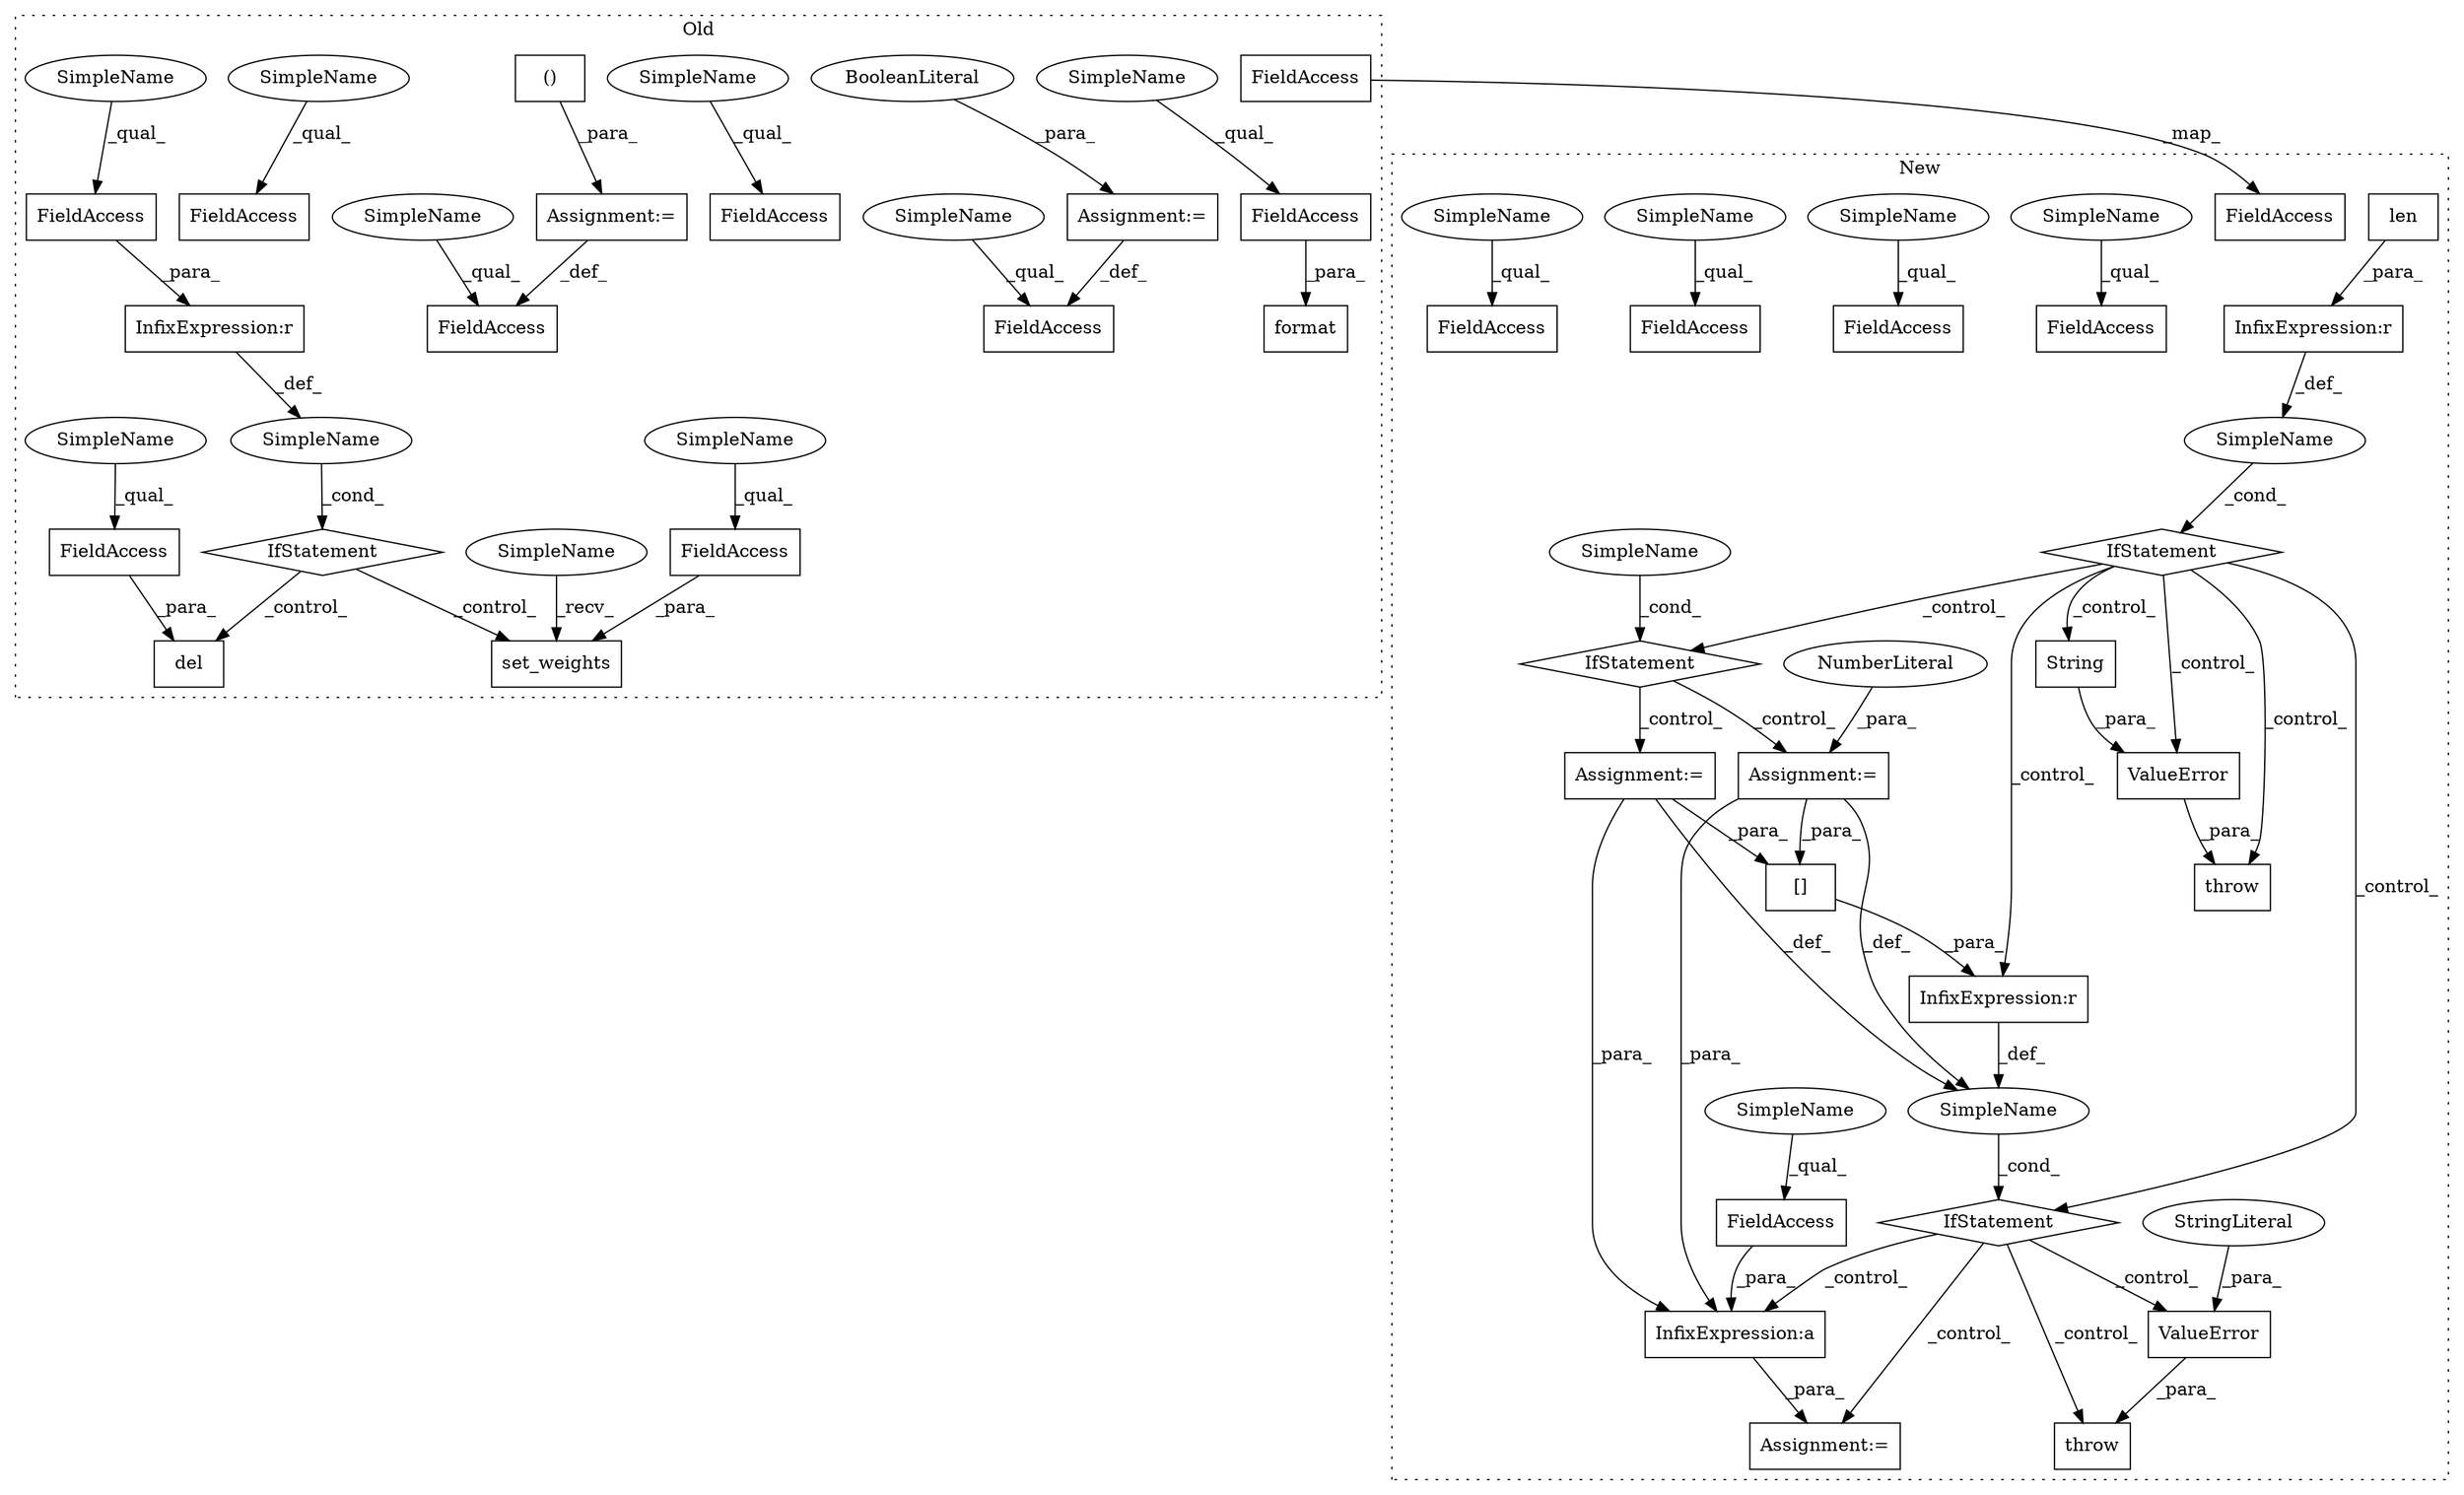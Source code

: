digraph G {
subgraph cluster0 {
1 [label="set_weights" a="32" s="8470,8502" l="12,1" shape="box"];
3 [label="IfStatement" a="25" s="8423,8455" l="4,2" shape="diamond"];
4 [label="SimpleName" a="42" s="" l="" shape="ellipse"];
5 [label="del" a="32" s="8511,8535" l="4,1" shape="box"];
6 [label="FieldAccess" a="22" s="8482" l="20" shape="box"];
7 [label="FieldAccess" a="22" s="8515" l="20" shape="box"];
8 [label="InfixExpression:r" a="27" s="8447" l="4" shape="box"];
9 [label="FieldAccess" a="22" s="8427" l="20" shape="box"];
16 [label="FieldAccess" a="22" s="7905" l="12" shape="box"];
17 [label="()" a="106" s="7925" l="85" shape="box"];
18 [label="FieldAccess" a="22" s="8162" l="9" shape="box"];
20 [label="FieldAccess" a="22" s="7769" l="11" shape="box"];
21 [label="FieldAccess" a="22" s="7793" l="11" shape="box"];
24 [label="FieldAccess" a="22" s="8548" l="10" shape="box"];
32 [label="FieldAccess" a="22" s="8220" l="9" shape="box"];
36 [label="format" a="32" s="8155,8171" l="7,1" shape="box"];
41 [label="Assignment:=" a="7" s="8558" l="1" shape="box"];
42 [label="BooleanLiteral" a="9" s="8559" l="4" shape="ellipse"];
46 [label="Assignment:=" a="7" s="7917" l="8" shape="box"];
47 [label="SimpleName" a="42" s="8465" l="4" shape="ellipse"];
48 [label="SimpleName" a="42" s="8482" l="4" shape="ellipse"];
49 [label="SimpleName" a="42" s="8162" l="4" shape="ellipse"];
50 [label="SimpleName" a="42" s="8515" l="4" shape="ellipse"];
51 [label="SimpleName" a="42" s="7769" l="4" shape="ellipse"];
52 [label="SimpleName" a="42" s="8548" l="4" shape="ellipse"];
53 [label="SimpleName" a="42" s="8427" l="4" shape="ellipse"];
54 [label="SimpleName" a="42" s="7793" l="4" shape="ellipse"];
55 [label="SimpleName" a="42" s="7905" l="4" shape="ellipse"];
label = "Old";
style="dotted";
}
subgraph cluster1 {
2 [label="len" a="32" s="13533,13548" l="4,1" shape="box"];
10 [label="String" a="32" s="13652,13670" l="7,1" shape="box"];
11 [label="SimpleName" a="42" s="" l="" shape="ellipse"];
12 [label="InfixExpression:r" a="27" s="13825" l="4" shape="box"];
13 [label="InfixExpression:a" a="27" s="14230" l="3" shape="box"];
14 [label="FieldAccess" a="22" s="14209" l="21" shape="box"];
15 [label="FieldAccess" a="22" s="14256" l="12" shape="box"];
19 [label="FieldAccess" a="22" s="14502" l="26" shape="box"];
22 [label="FieldAccess" a="22" s="14124" l="21" shape="box"];
23 [label="FieldAccess" a="22" s="14705" l="21" shape="box"];
25 [label="IfStatement" a="25" s="13796,13833" l="4,2" shape="diamond"];
26 [label="ValueError" a="32" s="13849,13951" l="11,1" shape="box"];
27 [label="IfStatement" a="25" s="13684,13724" l="4,2" shape="diamond"];
28 [label="SimpleName" a="42" s="" l="" shape="ellipse"];
29 [label="Assignment:=" a="7" s="13746" l="1" shape="box"];
30 [label="IfStatement" a="25" s="13529,13553" l="4,2" shape="diamond"];
31 [label="ValueError" a="32" s="13569,13671" l="11,1" shape="box"];
33 [label="FieldAccess" a="22" s="14634" l="9" shape="box"];
34 [label="NumberLiteral" a="34" s="13747" l="1" shape="ellipse"];
35 [label="[]" a="2" s="13800,13824" l="12,1" shape="box"];
37 [label="SimpleName" a="42" s="" l="" shape="ellipse"];
38 [label="StringLiteral" a="45" s="13860" l="91" shape="ellipse"];
39 [label="InfixExpression:r" a="27" s="13549" l="3" shape="box"];
40 [label="throw" a="53" s="13843" l="6" shape="box"];
43 [label="Assignment:=" a="7" s="14462" l="1" shape="box"];
44 [label="throw" a="53" s="13563" l="6" shape="box"];
45 [label="Assignment:=" a="7" s="13782" l="1" shape="box"];
56 [label="SimpleName" a="42" s="14124" l="4" shape="ellipse"];
57 [label="SimpleName" a="42" s="14209" l="4" shape="ellipse"];
58 [label="SimpleName" a="42" s="14256" l="4" shape="ellipse"];
59 [label="SimpleName" a="42" s="14502" l="4" shape="ellipse"];
60 [label="SimpleName" a="42" s="14705" l="4" shape="ellipse"];
label = "New";
style="dotted";
}
2 -> 39 [label="_para_"];
3 -> 5 [label="_control_"];
3 -> 1 [label="_control_"];
4 -> 3 [label="_cond_"];
6 -> 1 [label="_para_"];
7 -> 5 [label="_para_"];
8 -> 4 [label="_def_"];
9 -> 8 [label="_para_"];
10 -> 31 [label="_para_"];
11 -> 30 [label="_cond_"];
12 -> 37 [label="_def_"];
13 -> 43 [label="_para_"];
14 -> 13 [label="_para_"];
17 -> 46 [label="_para_"];
18 -> 36 [label="_para_"];
25 -> 40 [label="_control_"];
25 -> 26 [label="_control_"];
25 -> 43 [label="_control_"];
25 -> 13 [label="_control_"];
26 -> 40 [label="_para_"];
27 -> 29 [label="_control_"];
27 -> 45 [label="_control_"];
28 -> 27 [label="_cond_"];
29 -> 13 [label="_para_"];
29 -> 35 [label="_para_"];
29 -> 37 [label="_def_"];
30 -> 25 [label="_control_"];
30 -> 12 [label="_control_"];
30 -> 31 [label="_control_"];
30 -> 10 [label="_control_"];
30 -> 27 [label="_control_"];
30 -> 44 [label="_control_"];
31 -> 44 [label="_para_"];
32 -> 33 [label="_map_"];
34 -> 29 [label="_para_"];
35 -> 12 [label="_para_"];
37 -> 25 [label="_cond_"];
38 -> 26 [label="_para_"];
39 -> 11 [label="_def_"];
41 -> 24 [label="_def_"];
42 -> 41 [label="_para_"];
45 -> 13 [label="_para_"];
45 -> 37 [label="_def_"];
45 -> 35 [label="_para_"];
46 -> 16 [label="_def_"];
47 -> 1 [label="_recv_"];
48 -> 6 [label="_qual_"];
49 -> 18 [label="_qual_"];
50 -> 7 [label="_qual_"];
51 -> 20 [label="_qual_"];
52 -> 24 [label="_qual_"];
53 -> 9 [label="_qual_"];
54 -> 21 [label="_qual_"];
55 -> 16 [label="_qual_"];
56 -> 22 [label="_qual_"];
57 -> 14 [label="_qual_"];
58 -> 15 [label="_qual_"];
59 -> 19 [label="_qual_"];
60 -> 23 [label="_qual_"];
}